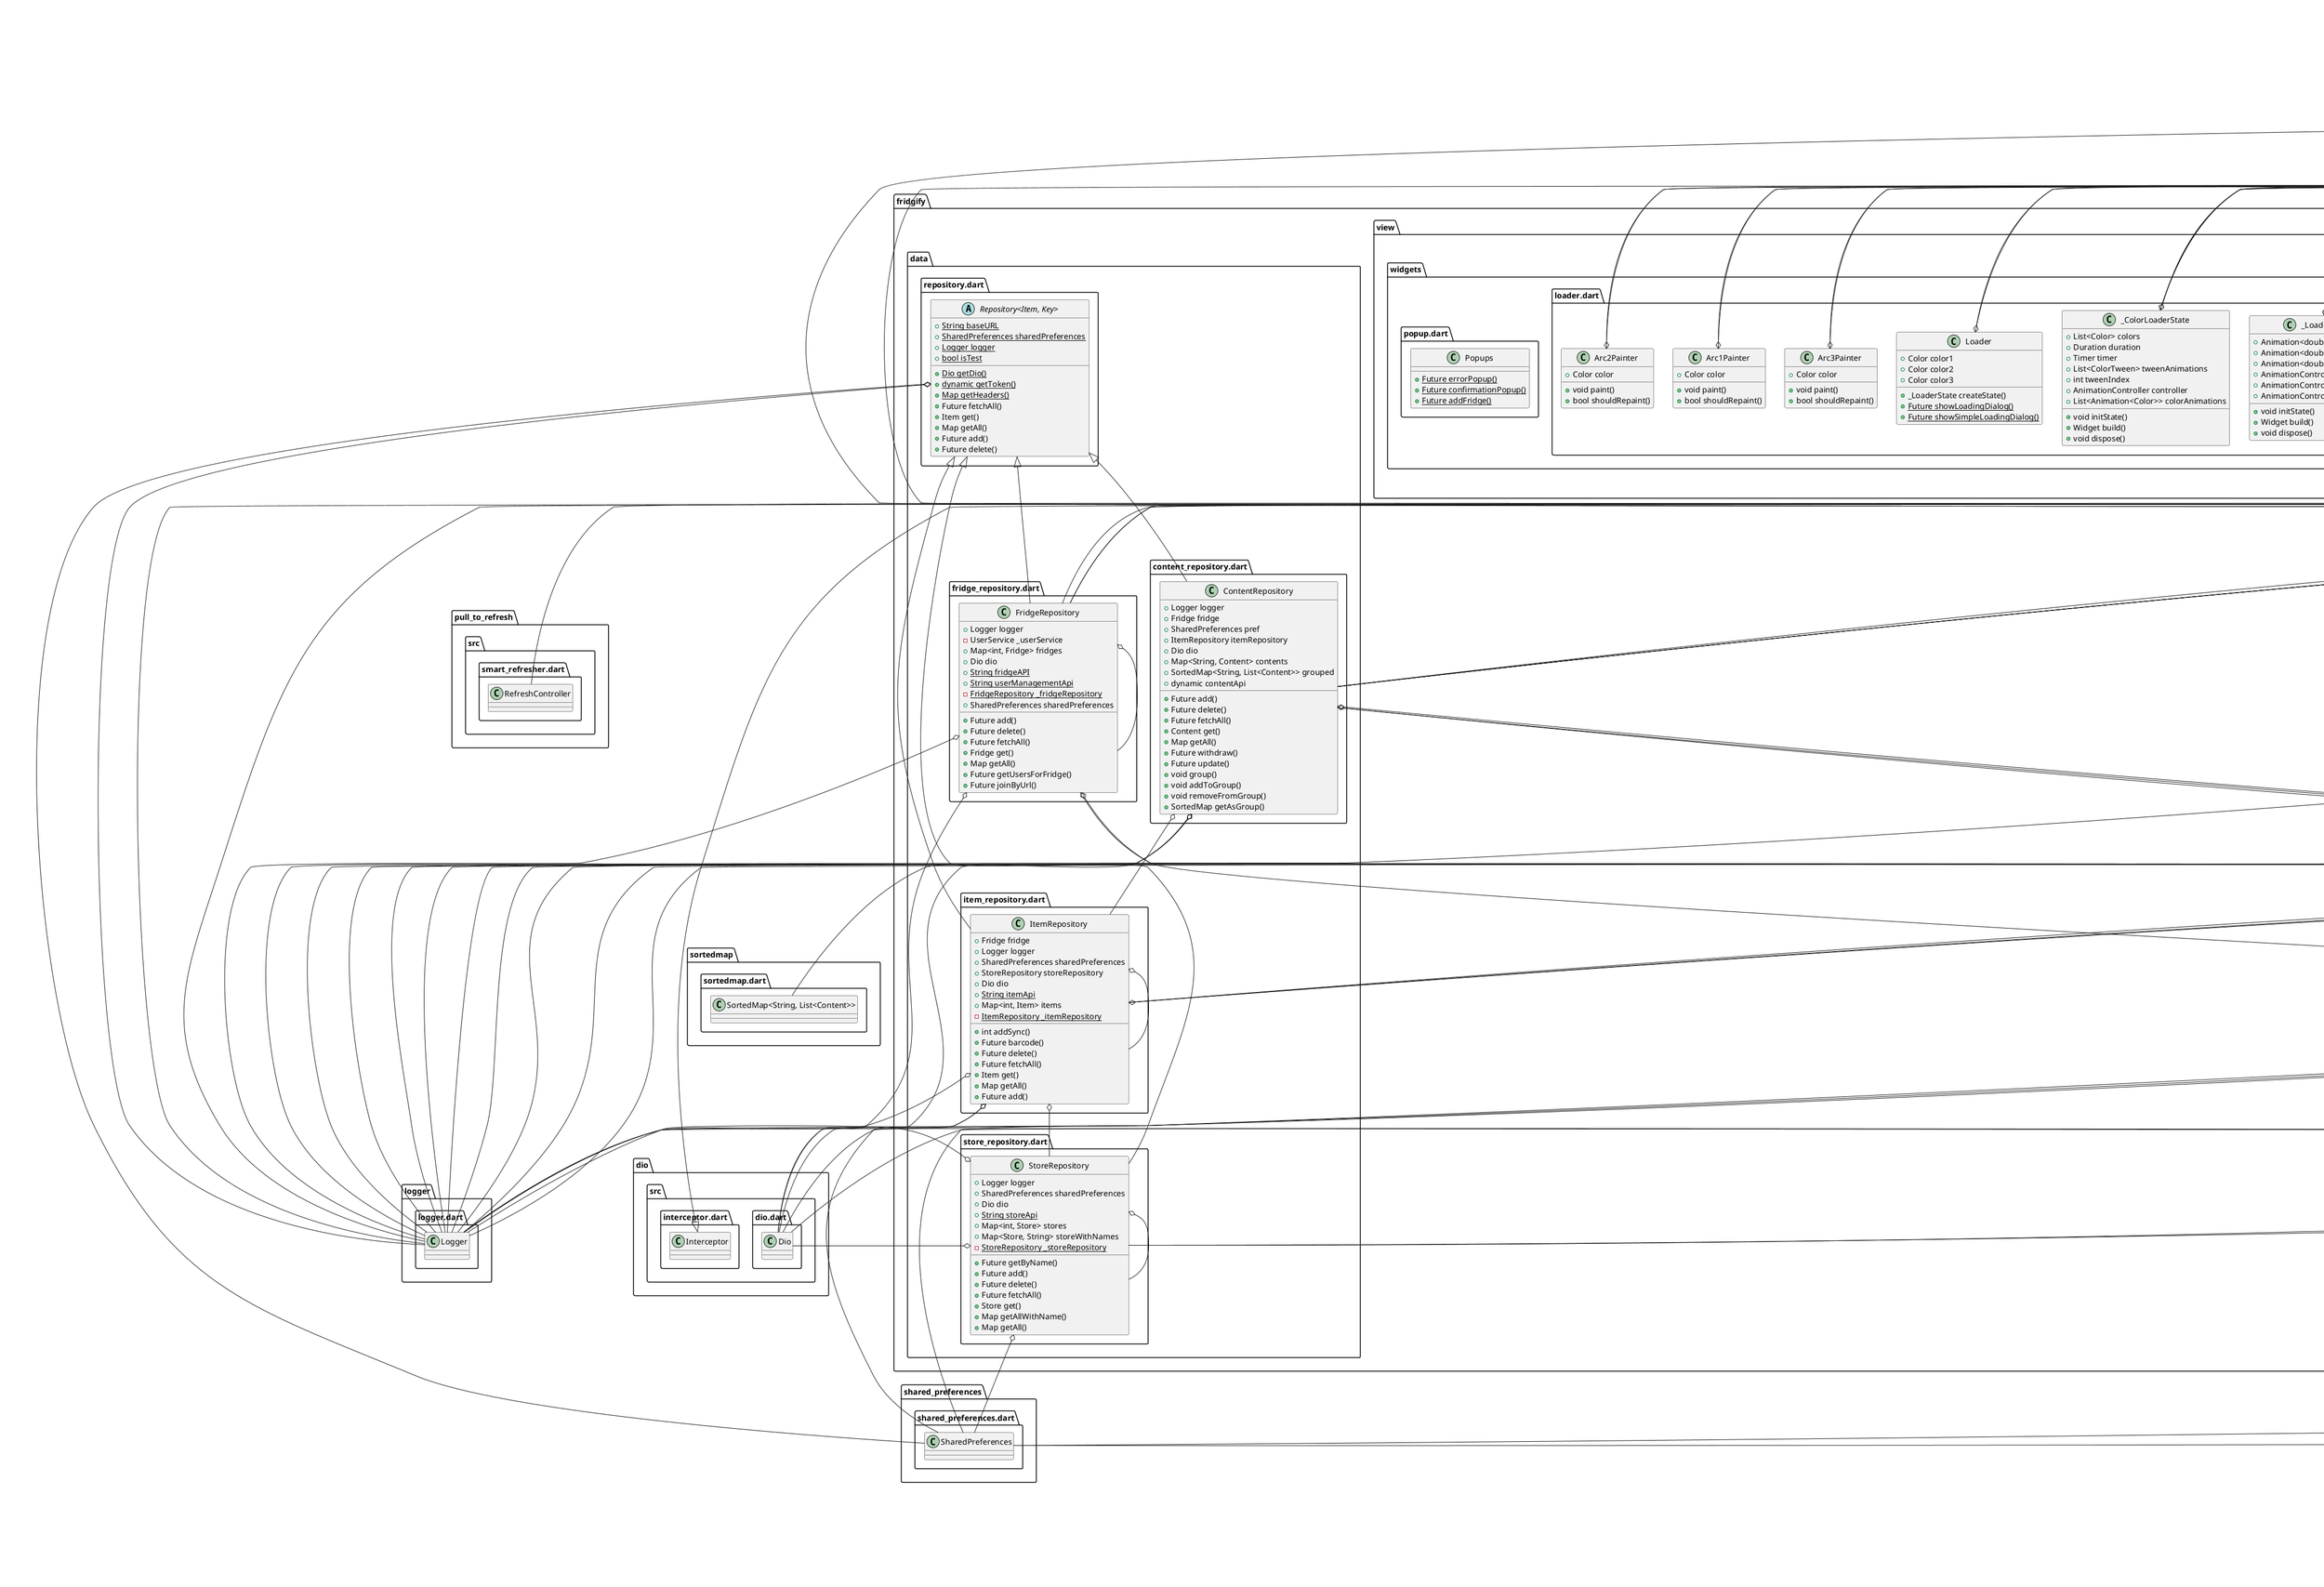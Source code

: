 @startuml
set namespaceSeparator ::

class "fridgify::cache::cache_interceptor.dart::CacheInterceptor" {
  +RequestCache requestCache
  +Future onRequest()
  +Future onError()
  +Future onResponse()
}

"fridgify::cache::cache_interceptor.dart::CacheInterceptor" o-- "fridgify::cache::request_cache.dart::RequestCache"
"dio::src::interceptor.dart::Interceptor" <|-- "fridgify::cache::cache_interceptor.dart::CacheInterceptor"

class "fridgify::cache::request_cache.dart::RequestCache" {
  {static} -RequestCache _cache
  -SplayTreeMap<String, Response> _responseStorage
  -Connectivity _connectivity
  -StreamSubscription<ConnectivityResult> _connectivitySubscription
  -ConnectivityResult _connectivityStatus
  +Logger logger
  -Future<String> _localPath
  +void initCache()
  +void saveToFile()
  +Response cached()
  +void cache()
  +Future initConnectivity()
  -void _setConnectionStatus()
}

"fridgify::cache::request_cache.dart::RequestCache" o-- "fridgify::cache::request_cache.dart::RequestCache"
"fridgify::cache::request_cache.dart::RequestCache" o-- "dart::collection::SplayTreeMap<String, Response>"
"fridgify::cache::request_cache.dart::RequestCache" o-- "connectivity::connectivity.dart::Connectivity"
"fridgify::cache::request_cache.dart::RequestCache" o-- "dart::async::StreamSubscription<ConnectivityResult>"
"fridgify::cache::request_cache.dart::RequestCache" o-- "connectivity_platform_interface::src::enums.dart::ConnectivityResult"
"fridgify::cache::request_cache.dart::RequestCache" o-- "logger::logger.dart::Logger"

class "fridgify::controller::add_item_controller.dart::AddItemController" {
  -StoreRepository _storeRepository
  -ItemRepository _itemRepository
  +ContentRepository contentRepository
  -Logger _logger
  +TextEditingController itemNameController
  +TextEditingController expirationDateController
  +TextEditingController itemCountController
  +TextEditingController itemAmountController
  +TextEditingController itemUnitController
  +TextEditingController itemStoreController
  +String barcode
  +Future addContent()
}

"fridgify::controller::add_item_controller.dart::AddItemController" o-- "fridgify::data::store_repository.dart::StoreRepository"
"fridgify::controller::add_item_controller.dart::AddItemController" o-- "fridgify::data::item_repository.dart::ItemRepository"
"fridgify::controller::add_item_controller.dart::AddItemController" o-- "fridgify::data::content_repository.dart::ContentRepository"
"fridgify::controller::add_item_controller.dart::AddItemController" o-- "logger::logger.dart::Logger"
"fridgify::controller::add_item_controller.dart::AddItemController" o-- "flutter::src::widgets::editable_text.dart::TextEditingController"

class "fridgify::controller::content_menu_controller.dart::ContentMenuController" {
  -AuthenticationService _authService
  -UserService _userService
  -FridgeRepository _fridgeRepository
  +TextEditingController nameController
  +TextEditingController descriptionController
  +Function setState
  +BuildContext context
  -Logger _logger
  +Future choiceAction()
  +Future leaveFridge()
  +Future getUser()
  +Future generateQr()
  +Future createFridge()
  +Future showPopUp()
  +Future retrieveDynamicLink()
}

"fridgify::controller::content_menu_controller.dart::ContentMenuController" o-- "fridgify::service::auth_service.dart::AuthenticationService"
"fridgify::controller::content_menu_controller.dart::ContentMenuController" o-- "fridgify::service::user_service.dart::UserService"
"fridgify::controller::content_menu_controller.dart::ContentMenuController" o-- "fridgify::data::fridge_repository.dart::FridgeRepository"
"fridgify::controller::content_menu_controller.dart::ContentMenuController" o-- "flutter::src::widgets::editable_text.dart::TextEditingController"
"fridgify::controller::content_menu_controller.dart::ContentMenuController" o-- "flutter::src::widgets::framework.dart::BuildContext"
"fridgify::controller::content_menu_controller.dart::ContentMenuController" o-- "logger::logger.dart::Logger"

class "fridgify::controller::fridge_detail_controller.dart::FridgeDetailController" {
  +Function setState
  +Fridge fridge
  -Logger _logger
  +bool isEditMode
  +List<Content> contents
  +BuildContext context
  -Set<Content> _selected
  -ItemRepository _itemRepository
  -UserService _userService
  +bool isOwner()
  +Future handleOptions()
  +Future getUser()
  +Future findItem()
  +bool isValidBarcode()
  +dynamic showEditDialog()
  +dynamic cancelSelection()
  +dynamic selectGroup()
  +dynamic groupTap()
  +dynamic tileTapped()
  +dynamic deleteSelection()
  +void toggleSelection()
  -Future _deleteItems()
  +bool isSelected()
}

"fridgify::controller::fridge_detail_controller.dart::FridgeDetailController" o-- "fridgify::model::fridge.dart::Fridge"
"fridgify::controller::fridge_detail_controller.dart::FridgeDetailController" o-- "logger::logger.dart::Logger"
"fridgify::controller::fridge_detail_controller.dart::FridgeDetailController" o-- "flutter::src::widgets::framework.dart::BuildContext"
"fridgify::controller::fridge_detail_controller.dart::FridgeDetailController" o-- "fridgify::data::item_repository.dart::ItemRepository"
"fridgify::controller::fridge_detail_controller.dart::FridgeDetailController" o-- "fridgify::service::user_service.dart::UserService"

class "fridgify::controller::login_controller.dart::LoginController" {
  +TextEditingController textInputControllerUser
  +TextEditingController textInputControllerPass
  -AuthenticationService _authService
  +Logger logger
  +Future login()
}

"fridgify::controller::login_controller.dart::LoginController" o-- "flutter::src::widgets::editable_text.dart::TextEditingController"
"fridgify::controller::login_controller.dart::LoginController" o-- "fridgify::service::auth_service.dart::AuthenticationService"
"fridgify::controller::login_controller.dart::LoginController" o-- "logger::logger.dart::Logger"

class "fridgify::controller::main_controller.dart::MainController" {
  +Logger logger
  -AuthenticationService _authService
  +Future initialLaunch()
  +Future initDynamicLinks()
}

"fridgify::controller::main_controller.dart::MainController" o-- "logger::logger.dart::Logger"
"fridgify::controller::main_controller.dart::MainController" o-- "fridgify::service::auth_service.dart::AuthenticationService"

class "fridgify::controller::register_controller.dart::RegisterController" {
  +TextEditingController textInputControllerUser
  +TextEditingController textInputControllerPass
  +TextEditingController textInputControllerRepeatPass
  +TextEditingController textInputControllerMail
  +TextEditingController textInputControllerSur
  +TextEditingController textInputControllerName
  +TextEditingController textInputControllerDate
  +FocusNode focusNodePas
  +FocusNode focusNodeFirst
  +List<Widget> interactiveForm
  -AuthenticationService _authService
  -UserService _userService
  -Logger _logger
  +TextStyle style
  +BuildContext context
  -int _phase
  +Future register()
  +Future validateFirstForm()
  +Future validateSecondForm()
  +Future validateThirdForm()
  +Future getNextForm()
}

"fridgify::controller::register_controller.dart::RegisterController" o-- "flutter::src::widgets::editable_text.dart::TextEditingController"
"fridgify::controller::register_controller.dart::RegisterController" o-- "flutter::src::widgets::focus_manager.dart::FocusNode"
"fridgify::controller::register_controller.dart::RegisterController" o-- "fridgify::service::auth_service.dart::AuthenticationService"
"fridgify::controller::register_controller.dart::RegisterController" o-- "fridgify::service::user_service.dart::UserService"
"fridgify::controller::register_controller.dart::RegisterController" o-- "logger::logger.dart::Logger"
"fridgify::controller::register_controller.dart::RegisterController" o-- "flutter::src::painting::text_style.dart::TextStyle"
"fridgify::controller::register_controller.dart::RegisterController" o-- "flutter::src::widgets::framework.dart::BuildContext"

class "fridgify::controller::user_controller.dart::UserController" {
  +Fridge fridge
  +Function setState
  +Map<User, dynamic> users
  -Logger _logger
  -UserService _userService
  +Future userTapped()
  +Future removeAdmin()
  +Future addAdmin()
  +Future managePermissionAsOverseer()
  +Future managePermissionAsOwner()
  +Future removeUser()
}

"fridgify::controller::user_controller.dart::UserController" o-- "fridgify::model::fridge.dart::Fridge"
"fridgify::controller::user_controller.dart::UserController" o-- "logger::logger.dart::Logger"
"fridgify::controller::user_controller.dart::UserController" o-- "fridgify::service::user_service.dart::UserService"

class "fridgify::data::content_repository.dart::ContentRepository" {
  +Logger logger
  +Fridge fridge
  +SharedPreferences pref
  +ItemRepository itemRepository
  +Dio dio
  +Map<String, Content> contents
  +SortedMap<String, List<Content>> grouped
  +dynamic contentApi
  +Future add()
  +Future delete()
  +Future fetchAll()
  +Content get()
  +Map getAll()
  +Future withdraw()
  +Future update()
  +void group()
  +void addToGroup()
  +void removeFromGroup()
  +SortedMap getAsGroup()
}

"fridgify::data::content_repository.dart::ContentRepository" o-- "logger::logger.dart::Logger"
"fridgify::data::content_repository.dart::ContentRepository" o-- "fridgify::model::fridge.dart::Fridge"
"fridgify::data::content_repository.dart::ContentRepository" o-- "shared_preferences::shared_preferences.dart::SharedPreferences"
"fridgify::data::content_repository.dart::ContentRepository" o-- "fridgify::data::item_repository.dart::ItemRepository"
"fridgify::data::content_repository.dart::ContentRepository" o-- "dio::src::dio.dart::Dio"
"fridgify::data::content_repository.dart::ContentRepository" o-- "sortedmap::sortedmap.dart::SortedMap<String, List<Content>>"
"fridgify::data::repository.dart::Repository<Item, Key>" <|-- "fridgify::data::content_repository.dart::ContentRepository"

class "fridgify::data::fridge_repository.dart::FridgeRepository" {
  +Logger logger
  -UserService _userService
  +Map<int, Fridge> fridges
  +Dio dio
  {static} +String fridgeAPI
  {static} +String userManagementApi
  {static} -FridgeRepository _fridgeRepository
  +SharedPreferences sharedPreferences
  +Future add()
  +Future delete()
  +Future fetchAll()
  +Fridge get()
  +Map getAll()
  +Future getUsersForFridge()
  +Future joinByUrl()
}

"fridgify::data::fridge_repository.dart::FridgeRepository" o-- "logger::logger.dart::Logger"
"fridgify::data::fridge_repository.dart::FridgeRepository" o-- "fridgify::service::user_service.dart::UserService"
"fridgify::data::fridge_repository.dart::FridgeRepository" o-- "dio::src::dio.dart::Dio"
"fridgify::data::fridge_repository.dart::FridgeRepository" o-- "fridgify::data::fridge_repository.dart::FridgeRepository"
"fridgify::data::fridge_repository.dart::FridgeRepository" o-- "shared_preferences::shared_preferences.dart::SharedPreferences"
"fridgify::data::repository.dart::Repository<Item, Key>" <|-- "fridgify::data::fridge_repository.dart::FridgeRepository"

class "fridgify::data::item_repository.dart::ItemRepository" {
  +Fridge fridge
  +Logger logger
  +SharedPreferences sharedPreferences
  +StoreRepository storeRepository
  +Dio dio
  {static} +String itemApi
  +Map<int, Item> items
  {static} -ItemRepository _itemRepository
  +int addSync()
  +Future barcode()
  +Future delete()
  +Future fetchAll()
  +Item get()
  +Map getAll()
  +Future add()
}

"fridgify::data::item_repository.dart::ItemRepository" o-- "fridgify::model::fridge.dart::Fridge"
"fridgify::data::item_repository.dart::ItemRepository" o-- "logger::logger.dart::Logger"
"fridgify::data::item_repository.dart::ItemRepository" o-- "shared_preferences::shared_preferences.dart::SharedPreferences"
"fridgify::data::item_repository.dart::ItemRepository" o-- "fridgify::data::store_repository.dart::StoreRepository"
"fridgify::data::item_repository.dart::ItemRepository" o-- "dio::src::dio.dart::Dio"
"fridgify::data::item_repository.dart::ItemRepository" o-- "fridgify::data::item_repository.dart::ItemRepository"
"fridgify::data::repository.dart::Repository<Item, Key>" <|-- "fridgify::data::item_repository.dart::ItemRepository"

abstract class "fridgify::data::repository.dart::Repository<Item, Key>" {
  {static} +String baseURL
  {static} +SharedPreferences sharedPreferences
  {static} +Logger logger
  {static} +bool isTest
  {static} +Dio getDio()
  {static} +dynamic getToken()
  {static} +Map getHeaders()
  +Future fetchAll()
  +Item get()
  +Map getAll()
  +Future add()
  +Future delete()
}

"fridgify::data::repository.dart::Repository<Item, Key>" o-- "shared_preferences::shared_preferences.dart::SharedPreferences"
"fridgify::data::repository.dart::Repository<Item, Key>" o-- "logger::logger.dart::Logger"

class "fridgify::data::store_repository.dart::StoreRepository" {
  +Logger logger
  +SharedPreferences sharedPreferences
  +Dio dio
  {static} +String storeApi
  +Map<int, Store> stores
  +Map<Store, String> storeWithNames
  {static} -StoreRepository _storeRepository
  +Future getByName()
  +Future add()
  +Future delete()
  +Future fetchAll()
  +Store get()
  +Map getAllWithName()
  +Map getAll()
}

"fridgify::data::store_repository.dart::StoreRepository" o-- "logger::logger.dart::Logger"
"fridgify::data::store_repository.dart::StoreRepository" o-- "shared_preferences::shared_preferences.dart::SharedPreferences"
"fridgify::data::store_repository.dart::StoreRepository" o-- "dio::src::dio.dart::Dio"
"fridgify::data::store_repository.dart::StoreRepository" o-- "fridgify::data::store_repository.dart::StoreRepository"
"fridgify::data::repository.dart::Repository<Item, Key>" <|-- "fridgify::data::store_repository.dart::StoreRepository"

class "fridgify::exception::failed_to_add_content_exception.dart::FailedToAddContentException" {
}

"dart::core::Exception" <|-- "fridgify::exception::failed_to_add_content_exception.dart::FailedToAddContentException"

class "fridgify::exception::failed_to_create_new_fridge_exception.dart::FailedToCreateNewFridgeException" {
}

"dart::core::Exception" <|-- "fridgify::exception::failed_to_create_new_fridge_exception.dart::FailedToCreateNewFridgeException"

class "fridgify::exception::failed_to_fetch_api_token_exception.dart::FailedToFetchApiTokenException" {
  +String errMsg()
}

"dart::core::Exception" <|-- "fridgify::exception::failed_to_fetch_api_token_exception.dart::FailedToFetchApiTokenException"

class "fridgify::exception::failed_to_fetch_client_token.dart::FailedToFetchClientTokenException" {
  +String err
  +String errMsg()
}

"dart::core::Exception" <|-- "fridgify::exception::failed_to_fetch_client_token.dart::FailedToFetchClientTokenException"

class "fridgify::exception::failed_to_fetch_content_exception.dart::FailedToFetchContentException" {
}

"dart::core::Exception" <|-- "fridgify::exception::failed_to_fetch_content_exception.dart::FailedToFetchContentException"

class "fridgify::exception::failed_to_fetch_fridges_exception.dart::FailedToFetchFridgesException" {
}

"dart::core::Exception" <|-- "fridgify::exception::failed_to_fetch_fridges_exception.dart::FailedToFetchFridgesException"

class "fridgify::exception::failed_to_fetch_qr_exception.dart::FailedToFetchQrException" {
}

"dart::core::Exception" <|-- "fridgify::exception::failed_to_fetch_qr_exception.dart::FailedToFetchQrException"

class "fridgify::exception::failed_to_patch_user_exception.dart::FailedToPatchUserException" {
}

"dart::core::Exception" <|-- "fridgify::exception::failed_to_patch_user_exception.dart::FailedToPatchUserException"

class "fridgify::exception::failed_to_remove_content_exception.dart::FailedToRemoveContentException" {
}

"dart::core::Exception" <|-- "fridgify::exception::failed_to_remove_content_exception.dart::FailedToRemoveContentException"

class "fridgify::exception::not_unique_exception.dart::NotUniqueException" {
  +bool user
  +bool mail
}

"dart::core::Exception" <|-- "fridgify::exception::not_unique_exception.dart::NotUniqueException"

class "fridgify::main.dart::MyApp" {
  +Widget build()
}

"flutter::src::widgets::framework.dart::StatelessWidget" <|-- "fridgify::main.dart::MyApp"

class "fridgify::main.dart::MyHomePage" {
  +String title
  +_MyHomePageState createState()
}

"flutter::src::widgets::framework.dart::StatefulWidget" <|-- "fridgify::main.dart::MyHomePage"

class "fridgify::main.dart::_MyHomePageState" {
  -MainController _controller
  +void initState()
  +Widget build()
}

"fridgify::main.dart::_MyHomePageState" o-- "fridgify::controller::main_controller.dart::MainController"
"flutter::src::widgets::framework.dart::State<T>" <|-- "fridgify::main.dart::_MyHomePageState"

class "fridgify::model::content.dart::Content" {
  +String contentId
  +String expirationDate
  +int amount
  +int count
  +int maxAmount
  +String unit
  +Fridge fridge
  +Item item
  +dynamic state
  -Logger _logger
  +void setItemState()
  +String toString()
}

"fridgify::model::content.dart::Content" o-- "fridgify::model::fridge.dart::Fridge"
"fridgify::model::content.dart::Content" o-- "fridgify::model::item.dart::Item"
"fridgify::model::content.dart::Content" o-- "logger::logger.dart::Logger"

class "fridgify::model::fridge.dart::Fridge" {
  +int fridgeId
  +String name
  +Map<String, dynamic> content
  +Map<User, dynamic> members
  +ContentRepository contentRepository
  +Map contentForPieChart()
}

"fridgify::model::fridge.dart::Fridge" o-- "fridgify::data::content_repository.dart::ContentRepository"

class "fridgify::model::item.dart::Item" {
  +int itemId
  +String barcode
  +String name
  +String description
  +Store store
}

"fridgify::model::item.dart::Item" o-- "fridgify::model::store.dart::Store"

class "fridgify::model::store.dart::Store" {
  +int storeId
  +String name
}

class "fridgify::model::user.dart::User" {
  +String username
  +String password
  +String name
  +String surname
  +String email
  +String birthDate
  +int userId
  +String toString()
}

class "fridgify::service::auth_service.dart::AuthenticationService" {
  {static} +String authAPI
  +User user
  +Logger logger
  +Dio dio
  +Future register()
  +Future login()
  +Future logout()
  +Future fetchApiToken()
  +Future validateToken()
  +Future initiateRepositories()
}

"fridgify::service::auth_service.dart::AuthenticationService" o-- "fridgify::model::user.dart::User"
"fridgify::service::auth_service.dart::AuthenticationService" o-- "logger::logger.dart::Logger"
"fridgify::service::auth_service.dart::AuthenticationService" o-- "dio::src::dio.dart::Dio"

class "fridgify::service::user_service.dart::UserService" {
  {static} +String userApi
  {static} +String userManagementApi
  +Dio dio
  +User user
  +Logger logger
  +SharedPreferences sharedPreferences
  {static} -UserService _userService
  +Future fetchUser()
  +User get()
  +Future update()
  +Future checkUsernameEmail()
  +Future patchUser()
  +Future kickUser()
  +Future fetchDeepLink()
}

"fridgify::service::user_service.dart::UserService" o-- "dio::src::dio.dart::Dio"
"fridgify::service::user_service.dart::UserService" o-- "fridgify::model::user.dart::User"
"fridgify::service::user_service.dart::UserService" o-- "logger::logger.dart::Logger"
"fridgify::service::user_service.dart::UserService" o-- "shared_preferences::shared_preferences.dart::SharedPreferences"
"fridgify::service::user_service.dart::UserService" o-- "fridgify::service::user_service.dart::UserService"

class "fridgify::utils::constants.dart::Constants" {
  {static} +String addFridge
  {static} +String logout
  {static} +String settings
  {static} +String addItem
  {static} +String showMembers
  {static} +String editFridge
  {static} +List<String> menuOptions
  {static} +List<String> ownerDetailOptions
  {static} +List<String> detailOptions
}

class "fridgify::utils::item_state_helper.dart::ItemState" {
  +int index
  {static} +List<ItemState> values
  {static} +ItemState fresh
  {static} +ItemState dueSoon
  {static} +ItemState overDue
}

"fridgify::utils::item_state_helper.dart::ItemState" o-- "fridgify::utils::item_state_helper.dart::ItemState"

class "fridgify::utils::permission_helper.dart::Permissions" {
  +int index
  {static} +List<Permissions> values
  {static} +Permissions user
  {static} +Permissions overseer
  {static} +Permissions owner
}

"fridgify::utils::permission_helper.dart::Permissions" o-- "fridgify::utils::permission_helper.dart::Permissions"

class "fridgify::utils::validator.dart::Validator" {
  {static} +bool userNotUnique
  {static} +bool mailNotUnique
  {static} +bool doNotMatch
  {static} +String validateMail()
  {static} +String validateUser()
  {static} +String validateName()
  {static} +String validateFirst()
  {static} +String validateDate()
  {static} +String validatePassword()
  {static} +String repeatValidatePassword()
}

class "fridgify::view::popups::add_item_popup.dart::AddItemPopUp" {
  +ContentRepository repo
  +BuildContext context
  +Item item
  +Function parentSetState
  +_AddItemPopUpState createState()
}

"fridgify::view::popups::add_item_popup.dart::AddItemPopUp" o-- "fridgify::data::content_repository.dart::ContentRepository"
"fridgify::view::popups::add_item_popup.dart::AddItemPopUp" o-- "flutter::src::widgets::framework.dart::BuildContext"
"fridgify::view::popups::add_item_popup.dart::AddItemPopUp" o-- "fridgify::model::item.dart::Item"
"flutter::src::widgets::framework.dart::StatefulWidget" <|-- "fridgify::view::popups::add_item_popup.dart::AddItemPopUp"

class "fridgify::view::popups::add_item_popup.dart::_AddItemPopUpState" {
  +ContentRepository repo
  +BuildContext context
  -StoreRepository _storeRepository
  +Function parentSetState
  -AddItemController _controller
  +int startValue
  +Content content
  +Item item
  +TextStyle style
  -Future _addItem()
  +Widget build()
}

"fridgify::view::popups::add_item_popup.dart::_AddItemPopUpState" o-- "fridgify::data::content_repository.dart::ContentRepository"
"fridgify::view::popups::add_item_popup.dart::_AddItemPopUpState" o-- "flutter::src::widgets::framework.dart::BuildContext"
"fridgify::view::popups::add_item_popup.dart::_AddItemPopUpState" o-- "fridgify::data::store_repository.dart::StoreRepository"
"fridgify::view::popups::add_item_popup.dart::_AddItemPopUpState" o-- "fridgify::controller::add_item_controller.dart::AddItemController"
"fridgify::view::popups::add_item_popup.dart::_AddItemPopUpState" o-- "fridgify::model::content.dart::Content"
"fridgify::view::popups::add_item_popup.dart::_AddItemPopUpState" o-- "fridgify::model::item.dart::Item"
"fridgify::view::popups::add_item_popup.dart::_AddItemPopUpState" o-- "flutter::src::painting::text_style.dart::TextStyle"
"flutter::src::widgets::framework.dart::State<T>" <|-- "fridgify::view::popups::add_item_popup.dart::_AddItemPopUpState"

class "fridgify::view::popups::edit_value_popup.dart::EditValuePopUp" {
  +ContentRepository repo
  +Content content
  +BuildContext context
  +Function parentSetState
  +_EditValuePopUpState createState()
}

"fridgify::view::popups::edit_value_popup.dart::EditValuePopUp" o-- "fridgify::data::content_repository.dart::ContentRepository"
"fridgify::view::popups::edit_value_popup.dart::EditValuePopUp" o-- "fridgify::model::content.dart::Content"
"fridgify::view::popups::edit_value_popup.dart::EditValuePopUp" o-- "flutter::src::widgets::framework.dart::BuildContext"
"flutter::src::widgets::framework.dart::StatefulWidget" <|-- "fridgify::view::popups::edit_value_popup.dart::EditValuePopUp"

class "fridgify::view::popups::edit_value_popup.dart::_EditValuePopUpState" {
  +ContentRepository repo
  +Content content
  +BuildContext context
  +Function parentSetState
  -Logger _logger
  +int startValue
  +TextStyle style
  -Future _updateItem()
  +Widget build()
}

"fridgify::view::popups::edit_value_popup.dart::_EditValuePopUpState" o-- "fridgify::data::content_repository.dart::ContentRepository"
"fridgify::view::popups::edit_value_popup.dart::_EditValuePopUpState" o-- "fridgify::model::content.dart::Content"
"fridgify::view::popups::edit_value_popup.dart::_EditValuePopUpState" o-- "flutter::src::widgets::framework.dart::BuildContext"
"fridgify::view::popups::edit_value_popup.dart::_EditValuePopUpState" o-- "logger::logger.dart::Logger"
"fridgify::view::popups::edit_value_popup.dart::_EditValuePopUpState" o-- "flutter::src::painting::text_style.dart::TextStyle"
"flutter::src::widgets::framework.dart::State<T>" <|-- "fridgify::view::popups::edit_value_popup.dart::_EditValuePopUpState"

class "fridgify::view::popups::invite_user_popup.dart::InviteUserPopUp" {
  +String url
  +_InviteUserPopUpState createState()
}

"flutter::src::widgets::framework.dart::StatefulWidget" <|-- "fridgify::view::popups::invite_user_popup.dart::InviteUserPopUp"

class "fridgify::view::popups::invite_user_popup.dart::_InviteUserPopUpState" {
  +String url
  +TextStyle style
  +Widget build()
  +Future share()
}

"fridgify::view::popups::invite_user_popup.dart::_InviteUserPopUpState" o-- "flutter::src::painting::text_style.dart::TextStyle"
"flutter::src::widgets::framework.dart::State<T>" <|-- "fridgify::view::popups::invite_user_popup.dart::_InviteUserPopUpState"

class "fridgify::view::popups::join_fridge_popup.dart::JoinFridgePopUp" {
  +Uri url
  +Function parentSetState
  +_JoinFridgePopUpState createState()
}

"flutter::src::widgets::framework.dart::StatefulWidget" <|-- "fridgify::view::popups::join_fridge_popup.dart::JoinFridgePopUp"

class "fridgify::view::popups::join_fridge_popup.dart::_JoinFridgePopUpState" {
  +Uri url
  +Function parentSetState
  -FridgeRepository _fridgeRepository
  +TextStyle style
  -Logger _logger
  -Future _joinFridgeWithQr()
  +Widget build()
}

"fridgify::view::popups::join_fridge_popup.dart::_JoinFridgePopUpState" o-- "fridgify::data::fridge_repository.dart::FridgeRepository"
"fridgify::view::popups::join_fridge_popup.dart::_JoinFridgePopUpState" o-- "flutter::src::painting::text_style.dart::TextStyle"
"fridgify::view::popups::join_fridge_popup.dart::_JoinFridgePopUpState" o-- "logger::logger.dart::Logger"
"flutter::src::widgets::framework.dart::State<T>" <|-- "fridgify::view::popups::join_fridge_popup.dart::_JoinFridgePopUpState"

class "fridgify::view::popups::no_item_found_popup.dart::NoItemFoundPopUp" {
  +_NoItemFoundPopUpState createState()
}

"flutter::src::widgets::framework.dart::StatefulWidget" <|-- "fridgify::view::popups::no_item_found_popup.dart::NoItemFoundPopUp"

class "fridgify::view::popups::no_item_found_popup.dart::_NoItemFoundPopUpState" {
  +TextStyle style
  +Widget build()
}

"fridgify::view::popups::no_item_found_popup.dart::_NoItemFoundPopUpState" o-- "flutter::src::painting::text_style.dart::TextStyle"
"flutter::src::widgets::framework.dart::State<T>" <|-- "fridgify::view::popups::no_item_found_popup.dart::_NoItemFoundPopUpState"

class "fridgify::view::popups::overseer_popup.dart::OverseerPopUp" {
  +User target
  +dynamic perm
  +Fridge fridge
  -UserController _controller
  +_OverseerPopUpState createState()
}

"fridgify::view::popups::overseer_popup.dart::OverseerPopUp" o-- "fridgify::model::user.dart::User"
"fridgify::view::popups::overseer_popup.dart::OverseerPopUp" o-- "fridgify::model::fridge.dart::Fridge"
"fridgify::view::popups::overseer_popup.dart::OverseerPopUp" o-- "fridgify::controller::user_controller.dart::UserController"
"flutter::src::widgets::framework.dart::StatefulWidget" <|-- "fridgify::view::popups::overseer_popup.dart::OverseerPopUp"

class "fridgify::view::popups::overseer_popup.dart::_OverseerPopUpState" {
  +User target
  +List<User> users
  +dynamic perm
  +Fridge fridge
  +TextStyle style
  -UserController _controller
  +Widget build()
}

"fridgify::view::popups::overseer_popup.dart::_OverseerPopUpState" o-- "fridgify::model::user.dart::User"
"fridgify::view::popups::overseer_popup.dart::_OverseerPopUpState" o-- "fridgify::model::fridge.dart::Fridge"
"fridgify::view::popups::overseer_popup.dart::_OverseerPopUpState" o-- "flutter::src::painting::text_style.dart::TextStyle"
"fridgify::view::popups::overseer_popup.dart::_OverseerPopUpState" o-- "fridgify::controller::user_controller.dart::UserController"
"flutter::src::widgets::framework.dart::State<T>" <|-- "fridgify::view::popups::overseer_popup.dart::_OverseerPopUpState"

class "fridgify::view::popups::owner_popup.dart::OwnerPopUp" {
  +User target
  +dynamic perm
  +Fridge fridge
  -UserController _controller
  +_OwnerPopUpState createState()
}

"fridgify::view::popups::owner_popup.dart::OwnerPopUp" o-- "fridgify::model::user.dart::User"
"fridgify::view::popups::owner_popup.dart::OwnerPopUp" o-- "fridgify::model::fridge.dart::Fridge"
"fridgify::view::popups::owner_popup.dart::OwnerPopUp" o-- "fridgify::controller::user_controller.dart::UserController"
"flutter::src::widgets::framework.dart::StatefulWidget" <|-- "fridgify::view::popups::owner_popup.dart::OwnerPopUp"

class "fridgify::view::popups::owner_popup.dart::_OwnerPopUpState" {
  +User target
  +List<User> users
  +dynamic perm
  +Fridge fridge
  +TextStyle style
  -UserController _controller
  +Widget build()
}

"fridgify::view::popups::owner_popup.dart::_OwnerPopUpState" o-- "fridgify::model::user.dart::User"
"fridgify::view::popups::owner_popup.dart::_OwnerPopUpState" o-- "fridgify::model::fridge.dart::Fridge"
"fridgify::view::popups::owner_popup.dart::_OwnerPopUpState" o-- "flutter::src::painting::text_style.dart::TextStyle"
"fridgify::view::popups::owner_popup.dart::_OwnerPopUpState" o-- "fridgify::controller::user_controller.dart::UserController"
"flutter::src::widgets::framework.dart::State<T>" <|-- "fridgify::view::popups::owner_popup.dart::_OwnerPopUpState"

class "fridgify::view::screens::content_menu_screen.dart::ContentMenuPage" {
  +String title
  +_ContentMenuPageState createState()
}

"flutter::src::widgets::framework.dart::StatefulWidget" <|-- "fridgify::view::screens::content_menu_screen.dart::ContentMenuPage"

class "fridgify::view::screens::content_menu_screen.dart::_ContentMenuPageState" {
  -FridgeRepository _fridgeRepository
  -AuthenticationService _authenticationService
  -ContentMenuController _controller
  -RefreshController _refreshController
  -Timer _timerLink
  -Future _handleOptions()
  -void _onRefresh()
  -void _onLoading()
  -void _onChanged()
  +void initState()
  +void dispose()
  +void didChangeAppLifecycleState()
  +Widget build()
}

"fridgify::view::screens::content_menu_screen.dart::_ContentMenuPageState" o-- "fridgify::data::fridge_repository.dart::FridgeRepository"
"fridgify::view::screens::content_menu_screen.dart::_ContentMenuPageState" o-- "fridgify::service::auth_service.dart::AuthenticationService"
"fridgify::view::screens::content_menu_screen.dart::_ContentMenuPageState" o-- "fridgify::controller::content_menu_controller.dart::ContentMenuController"
"fridgify::view::screens::content_menu_screen.dart::_ContentMenuPageState" o-- "pull_to_refresh::src::smart_refresher.dart::RefreshController"
"fridgify::view::screens::content_menu_screen.dart::_ContentMenuPageState" o-- "dart::async::Timer"
"flutter::src::widgets::framework.dart::State<T>" <|-- "fridgify::view::screens::content_menu_screen.dart::_ContentMenuPageState"
"flutter::src::widgets::binding.dart::WidgetsBindingObserver" <|-- "fridgify::view::screens::content_menu_screen.dart::_ContentMenuPageState"

class "fridgify::view::screens::fridge_detail_screen.dart::FridgeDetailPage" {
  +Fridge fridge
  +_FridgeDetailPageState createState()
}

"fridgify::view::screens::fridge_detail_screen.dart::FridgeDetailPage" o-- "fridgify::model::fridge.dart::Fridge"
"flutter::src::widgets::framework.dart::StatefulWidget" <|-- "fridgify::view::screens::fridge_detail_screen.dart::FridgeDetailPage"

class "fridgify::view::screens::fridge_detail_screen.dart::_FridgeDetailPageState" {
  +Fridge fridge
  -List<ExpandableController> _controllerCollection
  -FridgeDetailController _controller
  +Widget build()
}

"fridgify::view::screens::fridge_detail_screen.dart::_FridgeDetailPageState" o-- "fridgify::model::fridge.dart::Fridge"
"fridgify::view::screens::fridge_detail_screen.dart::_FridgeDetailPageState" o-- "fridgify::controller::fridge_detail_controller.dart::FridgeDetailController"
"flutter::src::widgets::framework.dart::State<T>" <|-- "fridgify::view::screens::fridge_detail_screen.dart::_FridgeDetailPageState"

class "fridgify::view::screens::fridge_users_screen.dart::UsersPage" {
  +Map<User, dynamic> users
  +Fridge fridge
  +_UsersPageState createState()
}

"fridgify::view::screens::fridge_users_screen.dart::UsersPage" o-- "fridgify::model::fridge.dart::Fridge"
"flutter::src::widgets::framework.dart::StatefulWidget" <|-- "fridgify::view::screens::fridge_users_screen.dart::UsersPage"

class "fridgify::view::screens::fridge_users_screen.dart::_UsersPageState" {
  +Map<User, dynamic> users
  +Fridge fridge
  -UserService _userService
  -UserController _controller
  +dynamic mainPerm
  +Widget build()
}

"fridgify::view::screens::fridge_users_screen.dart::_UsersPageState" o-- "fridgify::model::fridge.dart::Fridge"
"fridgify::view::screens::fridge_users_screen.dart::_UsersPageState" o-- "fridgify::service::user_service.dart::UserService"
"fridgify::view::screens::fridge_users_screen.dart::_UsersPageState" o-- "fridgify::controller::user_controller.dart::UserController"
"flutter::src::widgets::framework.dart::State<T>" <|-- "fridgify::view::screens::fridge_users_screen.dart::_UsersPageState"

class "fridgify::view::screens::login_screen.dart::LoginPage" {
  +String title
  +_LoginPageState createState()
}

"flutter::src::widgets::framework.dart::StatefulWidget" <|-- "fridgify::view::screens::login_screen.dart::LoginPage"

class "fridgify::view::screens::login_screen.dart::_LoginPageState" {
  +TextStyle style
  -LoginController _controller
  +GlobalKey<FormState> key
  +Widget build()
}

"fridgify::view::screens::login_screen.dart::_LoginPageState" o-- "flutter::src::painting::text_style.dart::TextStyle"
"fridgify::view::screens::login_screen.dart::_LoginPageState" o-- "fridgify::controller::login_controller.dart::LoginController"
"fridgify::view::screens::login_screen.dart::_LoginPageState" o-- "flutter::src::widgets::framework.dart::GlobalKey<FormState>"
"flutter::src::widgets::framework.dart::State<T>" <|-- "fridgify::view::screens::login_screen.dart::_LoginPageState"

class "fridgify::view::screens::register_screen.dart::RegisterPage" {
  +String title
  +_RegisterPageState createState()
}

"flutter::src::widgets::framework.dart::StatefulWidget" <|-- "fridgify::view::screens::register_screen.dart::RegisterPage"

class "fridgify::view::screens::register_screen.dart::_RegisterPageState" {
  +TextStyle style
  +GlobalKey<FormState> key
  -RegisterController _controller
  -void _updateForm()
  +Widget build()
}

"fridgify::view::screens::register_screen.dart::_RegisterPageState" o-- "flutter::src::painting::text_style.dart::TextStyle"
"fridgify::view::screens::register_screen.dart::_RegisterPageState" o-- "flutter::src::widgets::framework.dart::GlobalKey<FormState>"
"fridgify::view::screens::register_screen.dart::_RegisterPageState" o-- "fridgify::controller::register_controller.dart::RegisterController"
"flutter::src::widgets::framework.dart::State<T>" <|-- "fridgify::view::screens::register_screen.dart::_RegisterPageState"

class "fridgify::view::widgets::form_elements.dart::FormElements" {
  {static} +SizedBox textField()
  {static} +SizedBox autocompleteTextForm()
  {static} +SizedBox numberField()
  {static} +Material button()
  {static} +SizedBox datePickerText()
  {static} +Container label()
}

class "fridgify::view::widgets::item_circular_slider.dart::ItemCircularSlider" {
  +Content content
  +_ItemCircularSliderState createState()
}

"fridgify::view::widgets::item_circular_slider.dart::ItemCircularSlider" o-- "fridgify::model::content.dart::Content"
"flutter::src::widgets::framework.dart::StatefulWidget" <|-- "fridgify::view::widgets::item_circular_slider.dart::ItemCircularSlider"

class "fridgify::view::widgets::item_circular_slider.dart::_ItemCircularSliderState" {
  +Content content
  -TextEditingController _controller
  -FocusNode _focusNode
  +ValueKey<DateTime> forceRebuild
  +int max
  -void _updateLabels()
  -void _checkValue()
  -void _updateSlider()
  +Widget build()
}

"fridgify::view::widgets::item_circular_slider.dart::_ItemCircularSliderState" o-- "fridgify::model::content.dart::Content"
"fridgify::view::widgets::item_circular_slider.dart::_ItemCircularSliderState" o-- "flutter::src::widgets::editable_text.dart::TextEditingController"
"fridgify::view::widgets::item_circular_slider.dart::_ItemCircularSliderState" o-- "flutter::src::widgets::focus_manager.dart::FocusNode"
"fridgify::view::widgets::item_circular_slider.dart::_ItemCircularSliderState" o-- "flutter::src::foundation::key.dart::ValueKey<DateTime>"
"flutter::src::widgets::framework.dart::State<T>" <|-- "fridgify::view::widgets::item_circular_slider.dart::_ItemCircularSliderState"

class "fridgify::view::widgets::loader.dart::Loader" {
  +Color color1
  +Color color2
  +Color color3
  +_LoaderState createState()
  {static} +Future showLoadingDialog()
  {static} +Future showSimpleLoadingDialog()
}

"fridgify::view::widgets::loader.dart::Loader" o-- "dart::ui::Color"
"flutter::src::widgets::framework.dart::StatefulWidget" <|-- "fridgify::view::widgets::loader.dart::Loader"

class "fridgify::view::widgets::loader.dart::_LoaderState" {
  +Animation<double> animation1
  +Animation<double> animation2
  +Animation<double> animation3
  +AnimationController controller1
  +AnimationController controller2
  +AnimationController controller3
  +void initState()
  +Widget build()
  +void dispose()
}

"fridgify::view::widgets::loader.dart::_LoaderState" o-- "flutter::src::animation::animation.dart::Animation<double>"
"fridgify::view::widgets::loader.dart::_LoaderState" o-- "flutter::src::animation::animation_controller.dart::AnimationController"
"flutter::src::widgets::framework.dart::State<T>" <|-- "fridgify::view::widgets::loader.dart::_LoaderState"
"flutter::src::widgets::ticker_provider.dart::TickerProviderStateMixin<T>" <|-- "fridgify::view::widgets::loader.dart::_LoaderState"

class "fridgify::view::widgets::loader.dart::Arc1Painter" {
  +Color color
  +void paint()
  +bool shouldRepaint()
}

"fridgify::view::widgets::loader.dart::Arc1Painter" o-- "dart::ui::Color"
"flutter::src::rendering::custom_paint.dart::CustomPainter" <|-- "fridgify::view::widgets::loader.dart::Arc1Painter"

class "fridgify::view::widgets::loader.dart::Arc2Painter" {
  +Color color
  +void paint()
  +bool shouldRepaint()
}

"fridgify::view::widgets::loader.dart::Arc2Painter" o-- "dart::ui::Color"
"flutter::src::rendering::custom_paint.dart::CustomPainter" <|-- "fridgify::view::widgets::loader.dart::Arc2Painter"

class "fridgify::view::widgets::loader.dart::Arc3Painter" {
  +Color color
  +void paint()
  +bool shouldRepaint()
}

"fridgify::view::widgets::loader.dart::Arc3Painter" o-- "dart::ui::Color"
"flutter::src::rendering::custom_paint.dart::CustomPainter" <|-- "fridgify::view::widgets::loader.dart::Arc3Painter"

class "fridgify::view::widgets::loader.dart::ColorLoader" {
  +List<Color> colors
  +Duration duration
  +_ColorLoaderState createState()
}

"flutter::src::widgets::framework.dart::StatefulWidget" <|-- "fridgify::view::widgets::loader.dart::ColorLoader"

class "fridgify::view::widgets::loader.dart::_ColorLoaderState" {
  +List<Color> colors
  +Duration duration
  +Timer timer
  +List<ColorTween> tweenAnimations
  +int tweenIndex
  +AnimationController controller
  +List<Animation<Color>> colorAnimations
  +void initState()
  +Widget build()
  +void dispose()
}

"fridgify::view::widgets::loader.dart::_ColorLoaderState" o-- "dart::async::Timer"
"fridgify::view::widgets::loader.dart::_ColorLoaderState" o-- "flutter::src::animation::animation_controller.dart::AnimationController"
"flutter::src::widgets::framework.dart::State<T>" <|-- "fridgify::view::widgets::loader.dart::_ColorLoaderState"
"flutter::src::widgets::ticker_provider.dart::SingleTickerProviderStateMixin<T>" <|-- "fridgify::view::widgets::loader.dart::_ColorLoaderState"

class "fridgify::view::widgets::menu_elements.dart::MenuElements" {
  {static} +List<Color> colorList
  {static} +TextStyle style
  {static} +int current
  {static} +Widget pieChart()
  {static} +Widget fridgeCard()
  {static} +List cardStack()
  {static} +Widget carousel()
  {static} +List map()
  {static} -Future _navigateToNextFridge()
}

"fridgify::view::widgets::menu_elements.dart::MenuElements" o-- "flutter::src::painting::text_style.dart::TextStyle"

class "fridgify::view::widgets::popup.dart::Popups" {
  {static} +Future errorPopup()
  {static} +Future confirmationPopup()
  {static} +Future addFridge()
}


@enduml